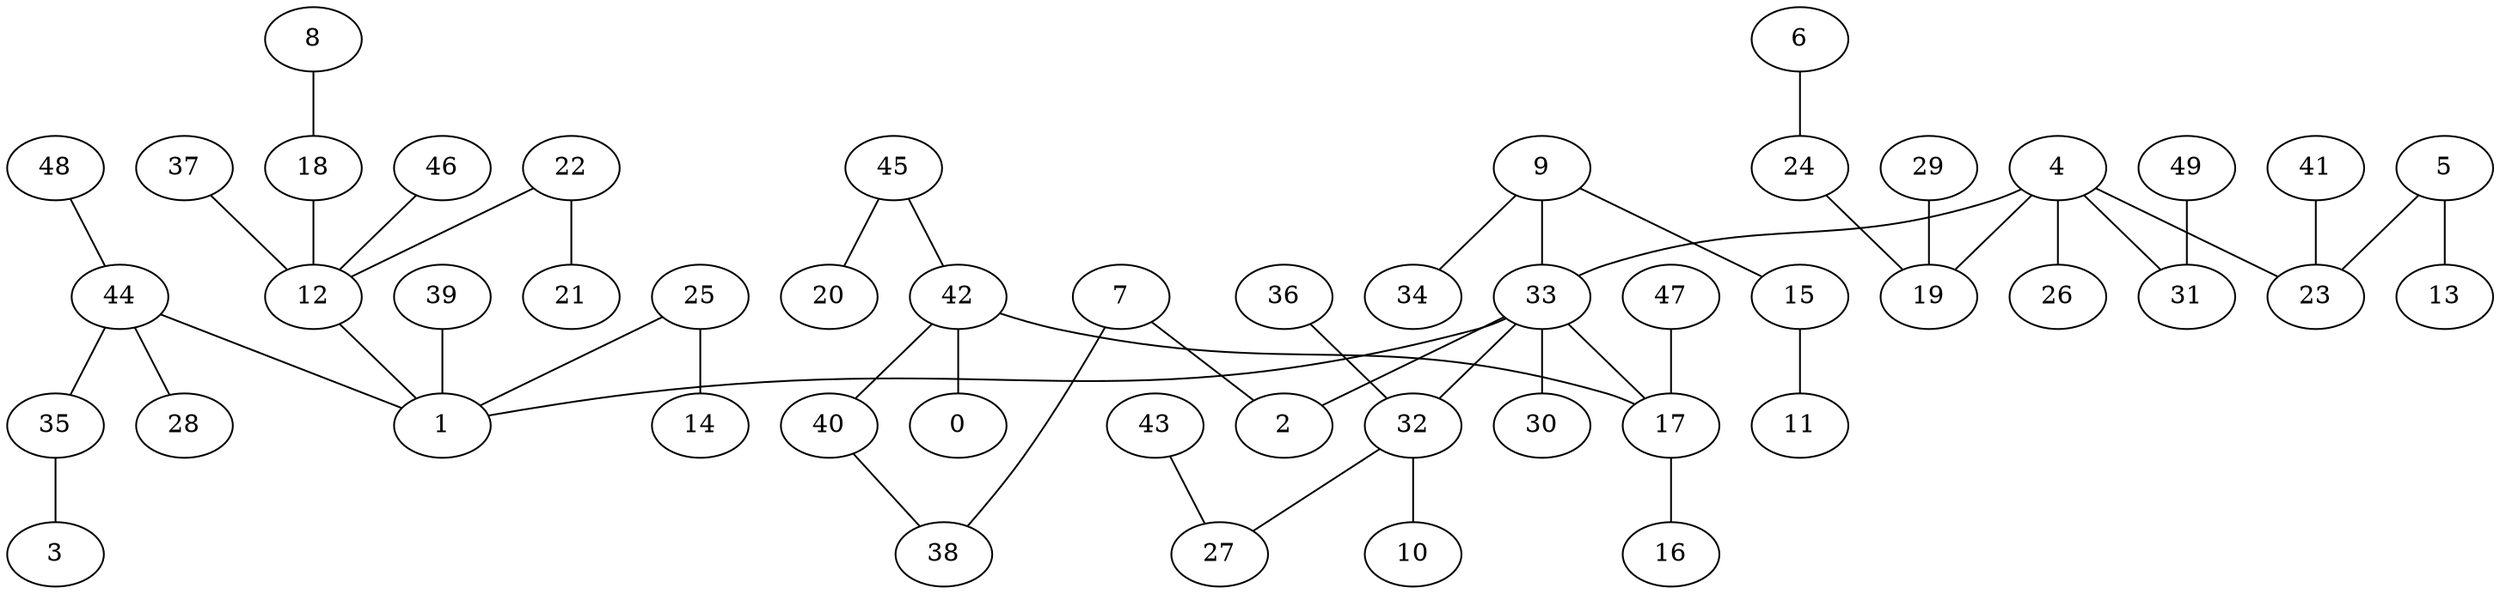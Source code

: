 digraph GG_graph {

subgraph G_graph {
edge [color = black]
"48" -> "44" [dir = none]
"29" -> "19" [dir = none]
"46" -> "12" [dir = none]
"7" -> "2" [dir = none]
"43" -> "27" [dir = none]
"41" -> "23" [dir = none]
"37" -> "12" [dir = none]
"8" -> "18" [dir = none]
"32" -> "10" [dir = none]
"32" -> "27" [dir = none]
"39" -> "1" [dir = none]
"9" -> "15" [dir = none]
"9" -> "34" [dir = none]
"9" -> "33" [dir = none]
"36" -> "32" [dir = none]
"22" -> "21" [dir = none]
"22" -> "12" [dir = none]
"25" -> "14" [dir = none]
"25" -> "1" [dir = none]
"4" -> "23" [dir = none]
"4" -> "26" [dir = none]
"4" -> "19" [dir = none]
"4" -> "31" [dir = none]
"4" -> "33" [dir = none]
"33" -> "2" [dir = none]
"33" -> "30" [dir = none]
"33" -> "17" [dir = none]
"33" -> "32" [dir = none]
"33" -> "1" [dir = none]
"18" -> "12" [dir = none]
"49" -> "31" [dir = none]
"42" -> "40" [dir = none]
"42" -> "0" [dir = none]
"42" -> "17" [dir = none]
"40" -> "38" [dir = none]
"17" -> "16" [dir = none]
"24" -> "19" [dir = none]
"12" -> "1" [dir = none]
"44" -> "28" [dir = none]
"44" -> "35" [dir = none]
"44" -> "1" [dir = none]
"47" -> "17" [dir = none]
"35" -> "3" [dir = none]
"6" -> "24" [dir = none]
"45" -> "20" [dir = none]
"45" -> "42" [dir = none]
"5" -> "13" [dir = none]
"5" -> "23" [dir = none]
"15" -> "11" [dir = none]
"7" -> "38" [dir = none]
}

}

